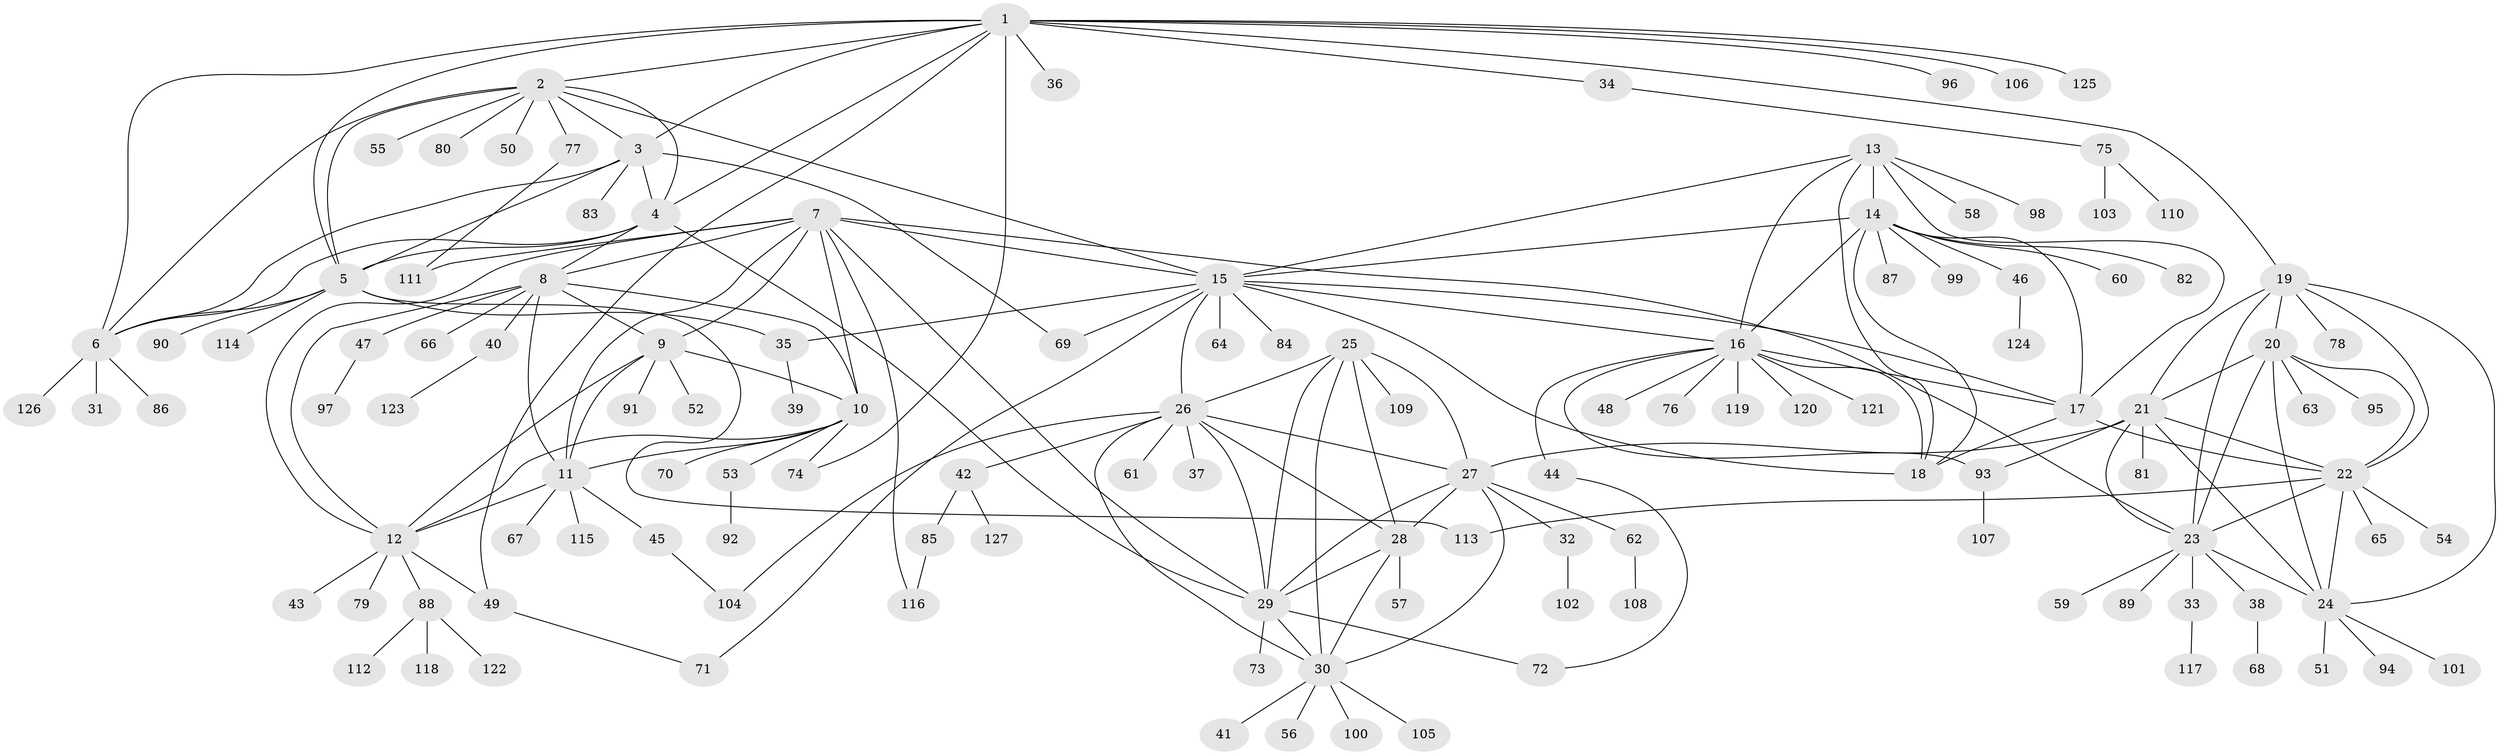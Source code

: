 // coarse degree distribution, {4: 0.013157894736842105, 6: 0.013157894736842105, 9: 0.013157894736842105, 3: 0.02631578947368421, 5: 0.013157894736842105, 1: 0.8157894736842105, 13: 0.02631578947368421, 2: 0.05263157894736842, 25: 0.013157894736842105, 17: 0.013157894736842105}
// Generated by graph-tools (version 1.1) at 2025/58/03/04/25 21:58:29]
// undirected, 127 vertices, 193 edges
graph export_dot {
graph [start="1"]
  node [color=gray90,style=filled];
  1;
  2;
  3;
  4;
  5;
  6;
  7;
  8;
  9;
  10;
  11;
  12;
  13;
  14;
  15;
  16;
  17;
  18;
  19;
  20;
  21;
  22;
  23;
  24;
  25;
  26;
  27;
  28;
  29;
  30;
  31;
  32;
  33;
  34;
  35;
  36;
  37;
  38;
  39;
  40;
  41;
  42;
  43;
  44;
  45;
  46;
  47;
  48;
  49;
  50;
  51;
  52;
  53;
  54;
  55;
  56;
  57;
  58;
  59;
  60;
  61;
  62;
  63;
  64;
  65;
  66;
  67;
  68;
  69;
  70;
  71;
  72;
  73;
  74;
  75;
  76;
  77;
  78;
  79;
  80;
  81;
  82;
  83;
  84;
  85;
  86;
  87;
  88;
  89;
  90;
  91;
  92;
  93;
  94;
  95;
  96;
  97;
  98;
  99;
  100;
  101;
  102;
  103;
  104;
  105;
  106;
  107;
  108;
  109;
  110;
  111;
  112;
  113;
  114;
  115;
  116;
  117;
  118;
  119;
  120;
  121;
  122;
  123;
  124;
  125;
  126;
  127;
  1 -- 2;
  1 -- 3;
  1 -- 4;
  1 -- 5;
  1 -- 6;
  1 -- 19;
  1 -- 34;
  1 -- 36;
  1 -- 49;
  1 -- 74;
  1 -- 96;
  1 -- 106;
  1 -- 125;
  2 -- 3;
  2 -- 4;
  2 -- 5;
  2 -- 6;
  2 -- 15;
  2 -- 50;
  2 -- 55;
  2 -- 77;
  2 -- 80;
  3 -- 4;
  3 -- 5;
  3 -- 6;
  3 -- 69;
  3 -- 83;
  4 -- 5;
  4 -- 6;
  4 -- 8;
  4 -- 29;
  5 -- 6;
  5 -- 35;
  5 -- 90;
  5 -- 113;
  5 -- 114;
  6 -- 31;
  6 -- 86;
  6 -- 126;
  7 -- 8;
  7 -- 9;
  7 -- 10;
  7 -- 11;
  7 -- 12;
  7 -- 15;
  7 -- 23;
  7 -- 29;
  7 -- 111;
  7 -- 116;
  8 -- 9;
  8 -- 10;
  8 -- 11;
  8 -- 12;
  8 -- 40;
  8 -- 47;
  8 -- 66;
  9 -- 10;
  9 -- 11;
  9 -- 12;
  9 -- 52;
  9 -- 91;
  10 -- 11;
  10 -- 12;
  10 -- 53;
  10 -- 70;
  10 -- 74;
  11 -- 12;
  11 -- 45;
  11 -- 67;
  11 -- 115;
  12 -- 43;
  12 -- 49;
  12 -- 79;
  12 -- 88;
  13 -- 14;
  13 -- 15;
  13 -- 16;
  13 -- 17;
  13 -- 18;
  13 -- 58;
  13 -- 98;
  14 -- 15;
  14 -- 16;
  14 -- 17;
  14 -- 18;
  14 -- 46;
  14 -- 60;
  14 -- 82;
  14 -- 87;
  14 -- 99;
  15 -- 16;
  15 -- 17;
  15 -- 18;
  15 -- 26;
  15 -- 35;
  15 -- 64;
  15 -- 69;
  15 -- 71;
  15 -- 84;
  16 -- 17;
  16 -- 18;
  16 -- 44;
  16 -- 48;
  16 -- 76;
  16 -- 93;
  16 -- 119;
  16 -- 120;
  16 -- 121;
  17 -- 18;
  17 -- 22;
  19 -- 20;
  19 -- 21;
  19 -- 22;
  19 -- 23;
  19 -- 24;
  19 -- 78;
  20 -- 21;
  20 -- 22;
  20 -- 23;
  20 -- 24;
  20 -- 63;
  20 -- 95;
  21 -- 22;
  21 -- 23;
  21 -- 24;
  21 -- 27;
  21 -- 81;
  21 -- 93;
  22 -- 23;
  22 -- 24;
  22 -- 54;
  22 -- 65;
  22 -- 113;
  23 -- 24;
  23 -- 33;
  23 -- 38;
  23 -- 59;
  23 -- 89;
  24 -- 51;
  24 -- 94;
  24 -- 101;
  25 -- 26;
  25 -- 27;
  25 -- 28;
  25 -- 29;
  25 -- 30;
  25 -- 109;
  26 -- 27;
  26 -- 28;
  26 -- 29;
  26 -- 30;
  26 -- 37;
  26 -- 42;
  26 -- 61;
  26 -- 104;
  27 -- 28;
  27 -- 29;
  27 -- 30;
  27 -- 32;
  27 -- 62;
  28 -- 29;
  28 -- 30;
  28 -- 57;
  29 -- 30;
  29 -- 72;
  29 -- 73;
  30 -- 41;
  30 -- 56;
  30 -- 100;
  30 -- 105;
  32 -- 102;
  33 -- 117;
  34 -- 75;
  35 -- 39;
  38 -- 68;
  40 -- 123;
  42 -- 85;
  42 -- 127;
  44 -- 72;
  45 -- 104;
  46 -- 124;
  47 -- 97;
  49 -- 71;
  53 -- 92;
  62 -- 108;
  75 -- 103;
  75 -- 110;
  77 -- 111;
  85 -- 116;
  88 -- 112;
  88 -- 118;
  88 -- 122;
  93 -- 107;
}
